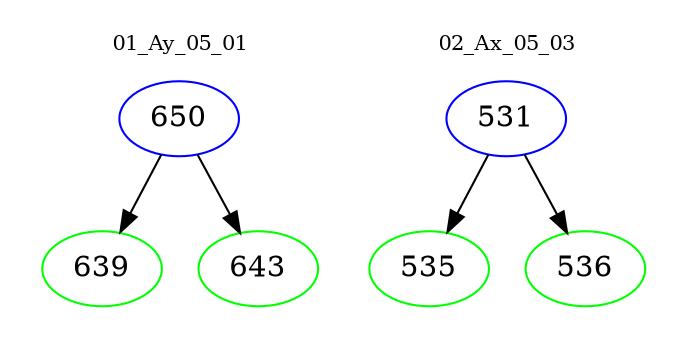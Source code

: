digraph{
subgraph cluster_0 {
color = white
label = "01_Ay_05_01";
fontsize=10;
T0_650 [label="650", color="blue"]
T0_650 -> T0_639 [color="black"]
T0_639 [label="639", color="green"]
T0_650 -> T0_643 [color="black"]
T0_643 [label="643", color="green"]
}
subgraph cluster_1 {
color = white
label = "02_Ax_05_03";
fontsize=10;
T1_531 [label="531", color="blue"]
T1_531 -> T1_535 [color="black"]
T1_535 [label="535", color="green"]
T1_531 -> T1_536 [color="black"]
T1_536 [label="536", color="green"]
}
}
